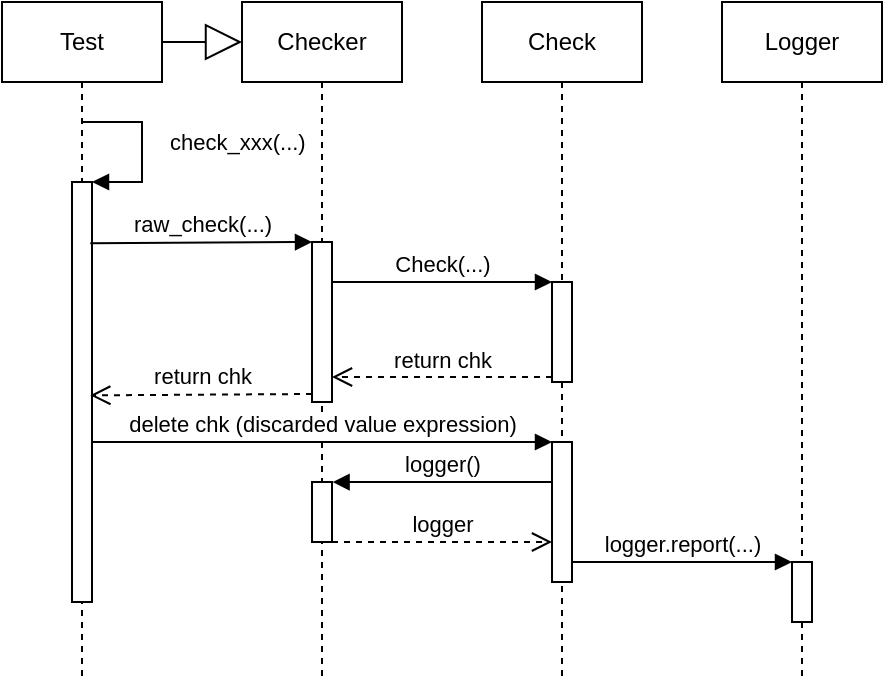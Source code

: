 <mxfile version="14.5.1" type="device"><diagram id="xHf_mniFq6e4oBsnEmoO" name="Page-1"><mxGraphModel dx="1681" dy="677" grid="1" gridSize="10" guides="1" tooltips="1" connect="1" arrows="1" fold="1" page="1" pageScale="1" pageWidth="850" pageHeight="1100" math="0" shadow="0"><root><mxCell id="0"/><mxCell id="1" parent="0"/><mxCell id="gmXtjFPoAc6gG3B2PSFW-2" value="Checker" style="shape=umlLifeline;perimeter=lifelinePerimeter;whiteSpace=wrap;html=1;container=1;collapsible=0;recursiveResize=0;outlineConnect=0;" vertex="1" parent="1"><mxGeometry x="120" y="240" width="80" height="340" as="geometry"/></mxCell><mxCell id="gmXtjFPoAc6gG3B2PSFW-23" value="" style="html=1;points=[];perimeter=orthogonalPerimeter;" vertex="1" parent="gmXtjFPoAc6gG3B2PSFW-2"><mxGeometry x="35" y="120" width="10" height="80" as="geometry"/></mxCell><mxCell id="gmXtjFPoAc6gG3B2PSFW-40" value="" style="html=1;points=[];perimeter=orthogonalPerimeter;" vertex="1" parent="gmXtjFPoAc6gG3B2PSFW-2"><mxGeometry x="35" y="240" width="10" height="30" as="geometry"/></mxCell><mxCell id="gmXtjFPoAc6gG3B2PSFW-3" value="Logger" style="shape=umlLifeline;perimeter=lifelinePerimeter;whiteSpace=wrap;html=1;container=1;collapsible=0;recursiveResize=0;outlineConnect=0;" vertex="1" parent="1"><mxGeometry x="360" y="240" width="80" height="340" as="geometry"/></mxCell><mxCell id="gmXtjFPoAc6gG3B2PSFW-37" value="" style="html=1;points=[];perimeter=orthogonalPerimeter;" vertex="1" parent="gmXtjFPoAc6gG3B2PSFW-3"><mxGeometry x="35" y="280" width="10" height="30" as="geometry"/></mxCell><mxCell id="gmXtjFPoAc6gG3B2PSFW-4" value="Test" style="shape=umlLifeline;perimeter=lifelinePerimeter;whiteSpace=wrap;html=1;container=1;collapsible=0;recursiveResize=0;outlineConnect=0;" vertex="1" parent="1"><mxGeometry y="240" width="80" height="340" as="geometry"/></mxCell><mxCell id="gmXtjFPoAc6gG3B2PSFW-29" value="" style="html=1;points=[];perimeter=orthogonalPerimeter;" vertex="1" parent="gmXtjFPoAc6gG3B2PSFW-4"><mxGeometry x="35" y="90" width="10" height="210" as="geometry"/></mxCell><mxCell id="gmXtjFPoAc6gG3B2PSFW-30" value="check_xxx(...)" style="edgeStyle=orthogonalEdgeStyle;html=1;align=left;spacingLeft=2;endArrow=block;rounded=0;entryX=1;entryY=0;" edge="1" target="gmXtjFPoAc6gG3B2PSFW-29" parent="gmXtjFPoAc6gG3B2PSFW-4"><mxGeometry x="-0.059" y="10" relative="1" as="geometry"><mxPoint x="40" y="60" as="sourcePoint"/><Array as="points"><mxPoint x="70" y="60"/></Array><mxPoint as="offset"/></mxGeometry></mxCell><mxCell id="gmXtjFPoAc6gG3B2PSFW-5" value="Check" style="shape=umlLifeline;perimeter=lifelinePerimeter;whiteSpace=wrap;html=1;container=1;collapsible=0;recursiveResize=0;outlineConnect=0;" vertex="1" parent="1"><mxGeometry x="240" y="240" width="80" height="340" as="geometry"/></mxCell><mxCell id="gmXtjFPoAc6gG3B2PSFW-31" value="" style="html=1;points=[];perimeter=orthogonalPerimeter;" vertex="1" parent="gmXtjFPoAc6gG3B2PSFW-5"><mxGeometry x="35" y="140" width="10" height="50" as="geometry"/></mxCell><mxCell id="gmXtjFPoAc6gG3B2PSFW-16" value="" style="endArrow=block;endSize=16;endFill=0;html=1;" edge="1" parent="1"><mxGeometry width="160" relative="1" as="geometry"><mxPoint x="80" y="260" as="sourcePoint"/><mxPoint x="120" y="260" as="targetPoint"/></mxGeometry></mxCell><mxCell id="gmXtjFPoAc6gG3B2PSFW-24" value="raw_check(...)" style="html=1;verticalAlign=bottom;endArrow=block;entryX=0;entryY=0;exitX=0.914;exitY=0.146;exitDx=0;exitDy=0;exitPerimeter=0;" edge="1" target="gmXtjFPoAc6gG3B2PSFW-23" parent="1" source="gmXtjFPoAc6gG3B2PSFW-29"><mxGeometry relative="1" as="geometry"><mxPoint x="50" y="360" as="sourcePoint"/></mxGeometry></mxCell><mxCell id="gmXtjFPoAc6gG3B2PSFW-25" value="return chk" style="html=1;verticalAlign=bottom;endArrow=open;dashed=1;endSize=8;exitX=0;exitY=0.95;entryX=0.914;entryY=0.508;entryDx=0;entryDy=0;entryPerimeter=0;" edge="1" source="gmXtjFPoAc6gG3B2PSFW-23" parent="1" target="gmXtjFPoAc6gG3B2PSFW-29"><mxGeometry relative="1" as="geometry"><mxPoint x="50" y="436" as="targetPoint"/></mxGeometry></mxCell><mxCell id="gmXtjFPoAc6gG3B2PSFW-32" value="Check(...)" style="html=1;verticalAlign=bottom;endArrow=block;entryX=0;entryY=0;" edge="1" target="gmXtjFPoAc6gG3B2PSFW-31" parent="1" source="gmXtjFPoAc6gG3B2PSFW-23"><mxGeometry relative="1" as="geometry"><mxPoint x="170" y="380" as="sourcePoint"/><Array as="points"><mxPoint x="220" y="380"/></Array></mxGeometry></mxCell><mxCell id="gmXtjFPoAc6gG3B2PSFW-33" value="return chk" style="html=1;verticalAlign=bottom;endArrow=open;dashed=1;endSize=8;exitX=0;exitY=0.95;" edge="1" source="gmXtjFPoAc6gG3B2PSFW-31" parent="1" target="gmXtjFPoAc6gG3B2PSFW-23"><mxGeometry relative="1" as="geometry"><mxPoint x="170" y="428" as="targetPoint"/></mxGeometry></mxCell><mxCell id="gmXtjFPoAc6gG3B2PSFW-35" value="delete chk (discarded value expression)" style="html=1;verticalAlign=bottom;endArrow=block;entryX=0;entryY=0;" edge="1" target="gmXtjFPoAc6gG3B2PSFW-34" parent="1" source="gmXtjFPoAc6gG3B2PSFW-29"><mxGeometry relative="1" as="geometry"><mxPoint x="205" y="460" as="sourcePoint"/></mxGeometry></mxCell><mxCell id="gmXtjFPoAc6gG3B2PSFW-38" value="logger.report(...)" style="html=1;verticalAlign=bottom;endArrow=block;entryX=0;entryY=0;" edge="1" target="gmXtjFPoAc6gG3B2PSFW-37" parent="1" source="gmXtjFPoAc6gG3B2PSFW-34"><mxGeometry relative="1" as="geometry"><mxPoint x="290" y="480" as="sourcePoint"/><Array as="points"><mxPoint x="340" y="520"/></Array></mxGeometry></mxCell><mxCell id="gmXtjFPoAc6gG3B2PSFW-34" value="" style="html=1;points=[];perimeter=orthogonalPerimeter;" vertex="1" parent="1"><mxGeometry x="275" y="460" width="10" height="70" as="geometry"/></mxCell><mxCell id="gmXtjFPoAc6gG3B2PSFW-41" value="logger()" style="html=1;verticalAlign=bottom;endArrow=block;entryX=1.029;entryY=0.002;entryDx=0;entryDy=0;entryPerimeter=0;" edge="1" target="gmXtjFPoAc6gG3B2PSFW-40" parent="1" source="gmXtjFPoAc6gG3B2PSFW-34"><mxGeometry relative="1" as="geometry"><mxPoint x="85" y="480" as="sourcePoint"/><Array as="points"><mxPoint x="250" y="480"/></Array></mxGeometry></mxCell><mxCell id="gmXtjFPoAc6gG3B2PSFW-42" value="logger" style="html=1;verticalAlign=bottom;endArrow=open;dashed=1;endSize=8;" edge="1" source="gmXtjFPoAc6gG3B2PSFW-40" parent="1" target="gmXtjFPoAc6gG3B2PSFW-34"><mxGeometry relative="1" as="geometry"><mxPoint x="85" y="556" as="targetPoint"/><mxPoint x="170" y="508" as="sourcePoint"/><Array as="points"><mxPoint x="210" y="510"/></Array></mxGeometry></mxCell></root></mxGraphModel></diagram></mxfile>